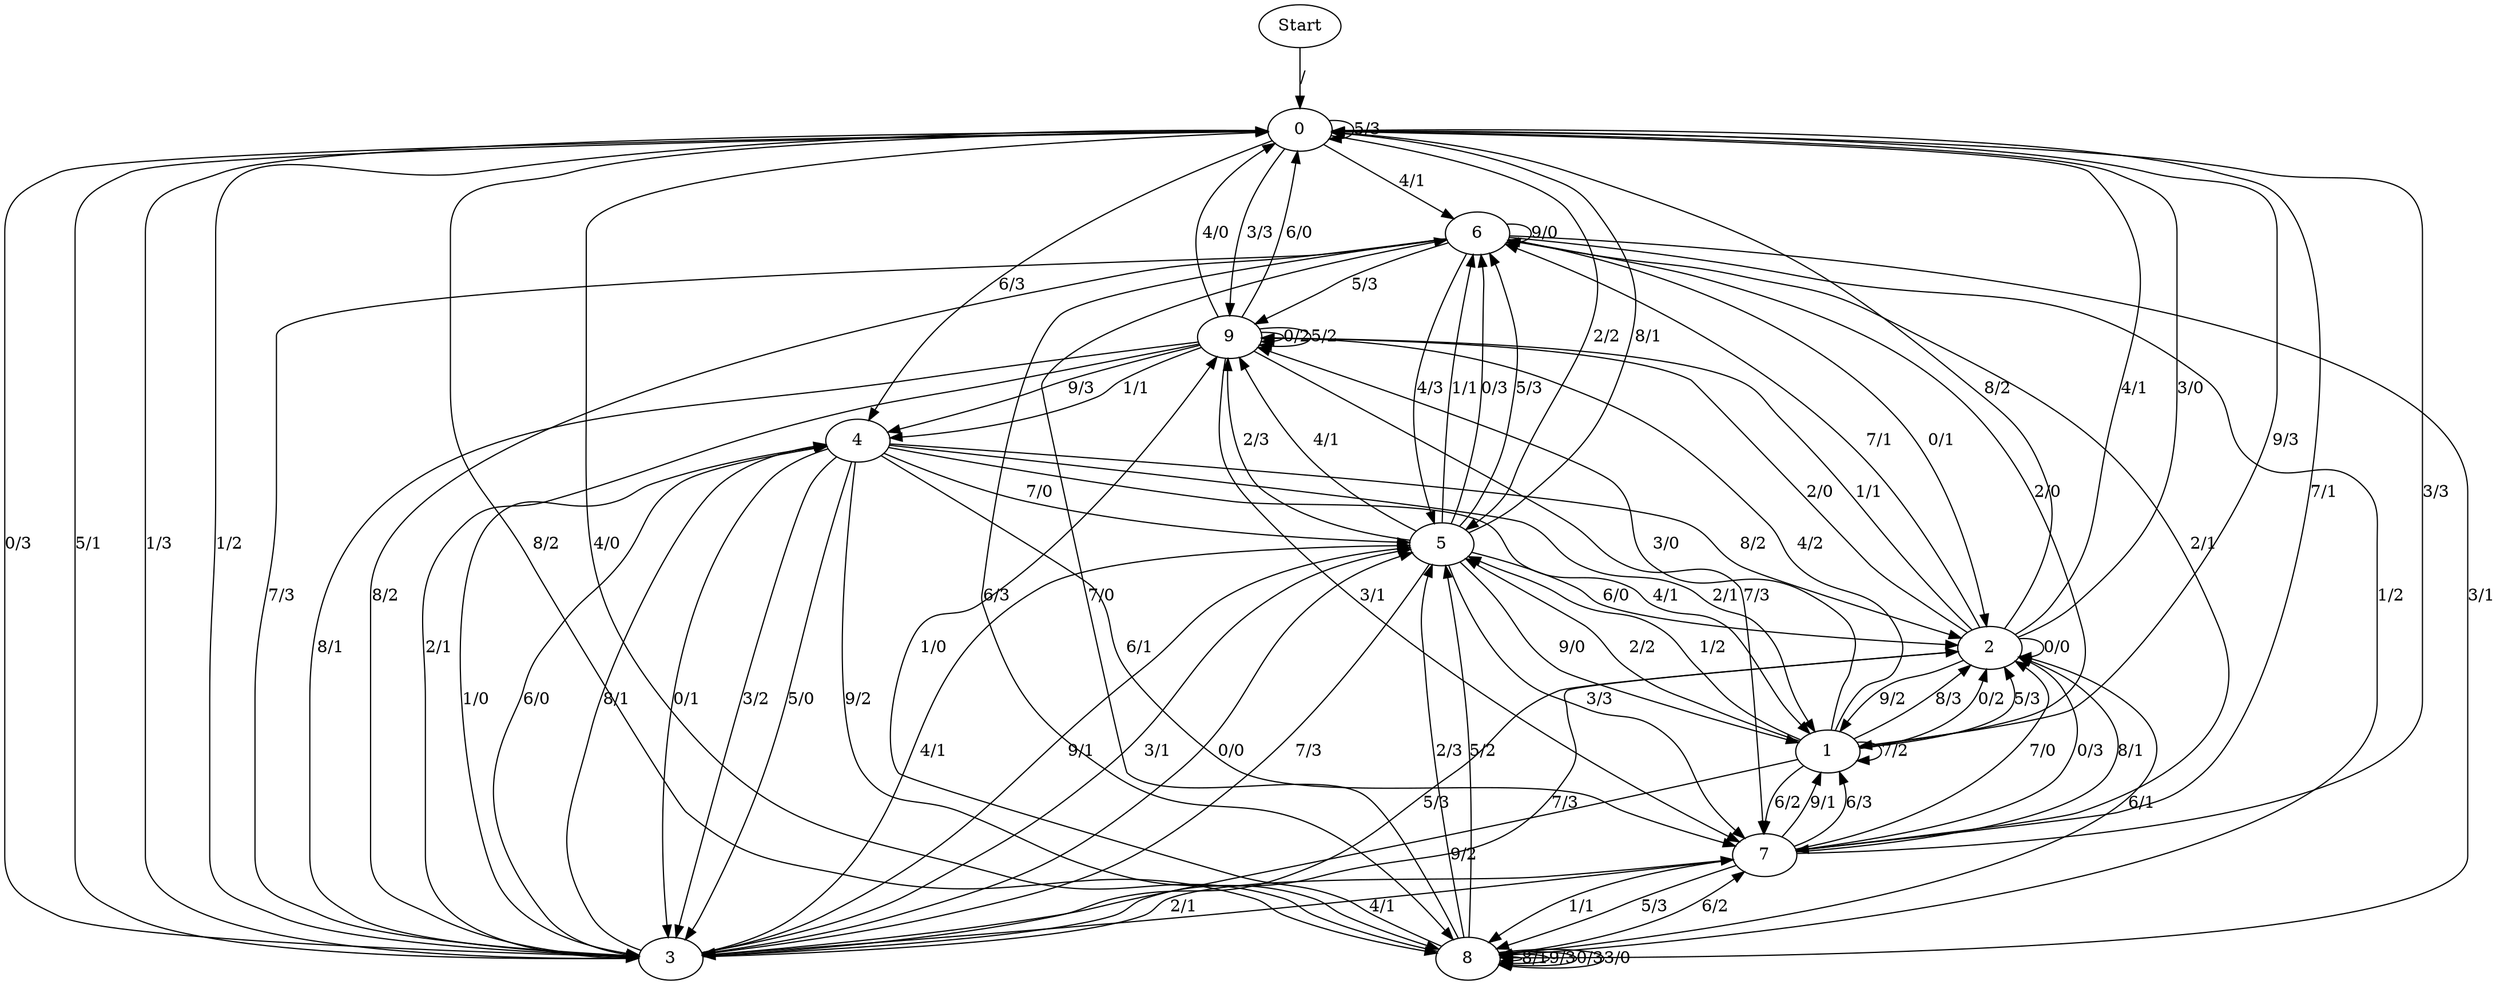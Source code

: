 digraph {
	Start -> 0 [label="/"]
	0 -> 6 [label="4/1"]
	0 -> 9 [label="3/3"]
	0 -> 5 [label="2/2"]
	0 -> 3 [label="1/2"]
	0 -> 7 [label="7/1"]
	0 -> 3 [label="0/3"]
	0 -> 0 [label="5/3"]
	0 -> 4 [label="6/3"]
	0 -> 8 [label="8/2"]
	0 -> 1 [label="9/3"]
	3 -> 5 [label="4/1"]
	3 -> 5 [label="9/1"]
	3 -> 7 [label="2/1"]
	3 -> 0 [label="5/1"]
	3 -> 4 [label="6/0"]
	3 -> 5 [label="3/1"]
	3 -> 2 [label="7/3"]
	3 -> 0 [label="1/3"]
	3 -> 4 [label="8/1"]
	3 -> 5 [label="0/0"]
	5 -> 9 [label="2/3"]
	5 -> 6 [label="1/1"]
	5 -> 0 [label="8/1"]
	5 -> 3 [label="7/3"]
	5 -> 6 [label="0/3"]
	5 -> 9 [label="4/1"]
	5 -> 6 [label="5/3"]
	5 -> 1 [label="9/0"]
	5 -> 2 [label="6/0"]
	5 -> 7 [label="3/3"]
	1 -> 2 [label="8/3"]
	1 -> 2 [label="0/2"]
	1 -> 2 [label="5/3"]
	1 -> 9 [label="4/2"]
	1 -> 5 [label="2/2"]
	1 -> 5 [label="1/2"]
	1 -> 1 [label="7/2"]
	1 -> 9 [label="3/0"]
	1 -> 7 [label="6/2"]
	1 -> 3 [label="9/2"]
	2 -> 0 [label="4/1"]
	2 -> 0 [label="3/0"]
	2 -> 2 [label="0/0"]
	2 -> 9 [label="1/1"]
	2 -> 9 [label="2/0"]
	2 -> 1 [label="9/2"]
	2 -> 3 [label="5/3"]
	2 -> 8 [label="6/1"]
	2 -> 6 [label="7/1"]
	2 -> 0 [label="8/2"]
	9 -> 7 [label="7/3"]
	9 -> 9 [label="0/2"]
	9 -> 9 [label="5/2"]
	9 -> 3 [label="2/1"]
	9 -> 0 [label="6/0"]
	9 -> 3 [label="8/1"]
	9 -> 0 [label="4/0"]
	9 -> 4 [label="9/3"]
	9 -> 7 [label="3/1"]
	9 -> 4 [label="1/1"]
	4 -> 1 [label="2/1"]
	4 -> 5 [label="7/0"]
	4 -> 3 [label="1/0"]
	4 -> 7 [label="6/1"]
	4 -> 8 [label="9/2"]
	4 -> 2 [label="8/2"]
	4 -> 3 [label="0/1"]
	4 -> 3 [label="3/2"]
	4 -> 1 [label="4/1"]
	4 -> 3 [label="5/0"]
	7 -> 6 [label="2/1"]
	7 -> 2 [label="7/0"]
	7 -> 1 [label="9/1"]
	7 -> 8 [label="1/1"]
	7 -> 3 [label="4/1"]
	7 -> 2 [label="0/3"]
	7 -> 0 [label="3/3"]
	7 -> 8 [label="5/3"]
	7 -> 1 [label="6/3"]
	7 -> 2 [label="8/1"]
	8 -> 9 [label="1/0"]
	8 -> 5 [label="2/3"]
	8 -> 0 [label="4/0"]
	8 -> 8 [label="8/1"]
	8 -> 7 [label="6/2"]
	8 -> 6 [label="7/0"]
	8 -> 8 [label="9/3"]
	8 -> 5 [label="5/2"]
	8 -> 8 [label="0/3"]
	8 -> 8 [label="3/0"]
	6 -> 3 [label="8/2"]
	6 -> 3 [label="7/3"]
	6 -> 8 [label="1/2"]
	6 -> 1 [label="2/0"]
	6 -> 8 [label="3/1"]
	6 -> 6 [label="9/0"]
	6 -> 5 [label="4/3"]
	6 -> 2 [label="0/1"]
	6 -> 9 [label="5/3"]
	6 -> 8 [label="6/3"]
}